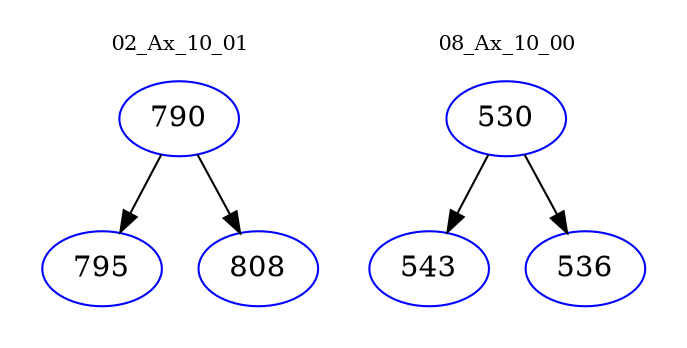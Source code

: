 digraph{
subgraph cluster_0 {
color = white
label = "02_Ax_10_01";
fontsize=10;
T0_790 [label="790", color="blue"]
T0_790 -> T0_795 [color="black"]
T0_795 [label="795", color="blue"]
T0_790 -> T0_808 [color="black"]
T0_808 [label="808", color="blue"]
}
subgraph cluster_1 {
color = white
label = "08_Ax_10_00";
fontsize=10;
T1_530 [label="530", color="blue"]
T1_530 -> T1_543 [color="black"]
T1_543 [label="543", color="blue"]
T1_530 -> T1_536 [color="black"]
T1_536 [label="536", color="blue"]
}
}

